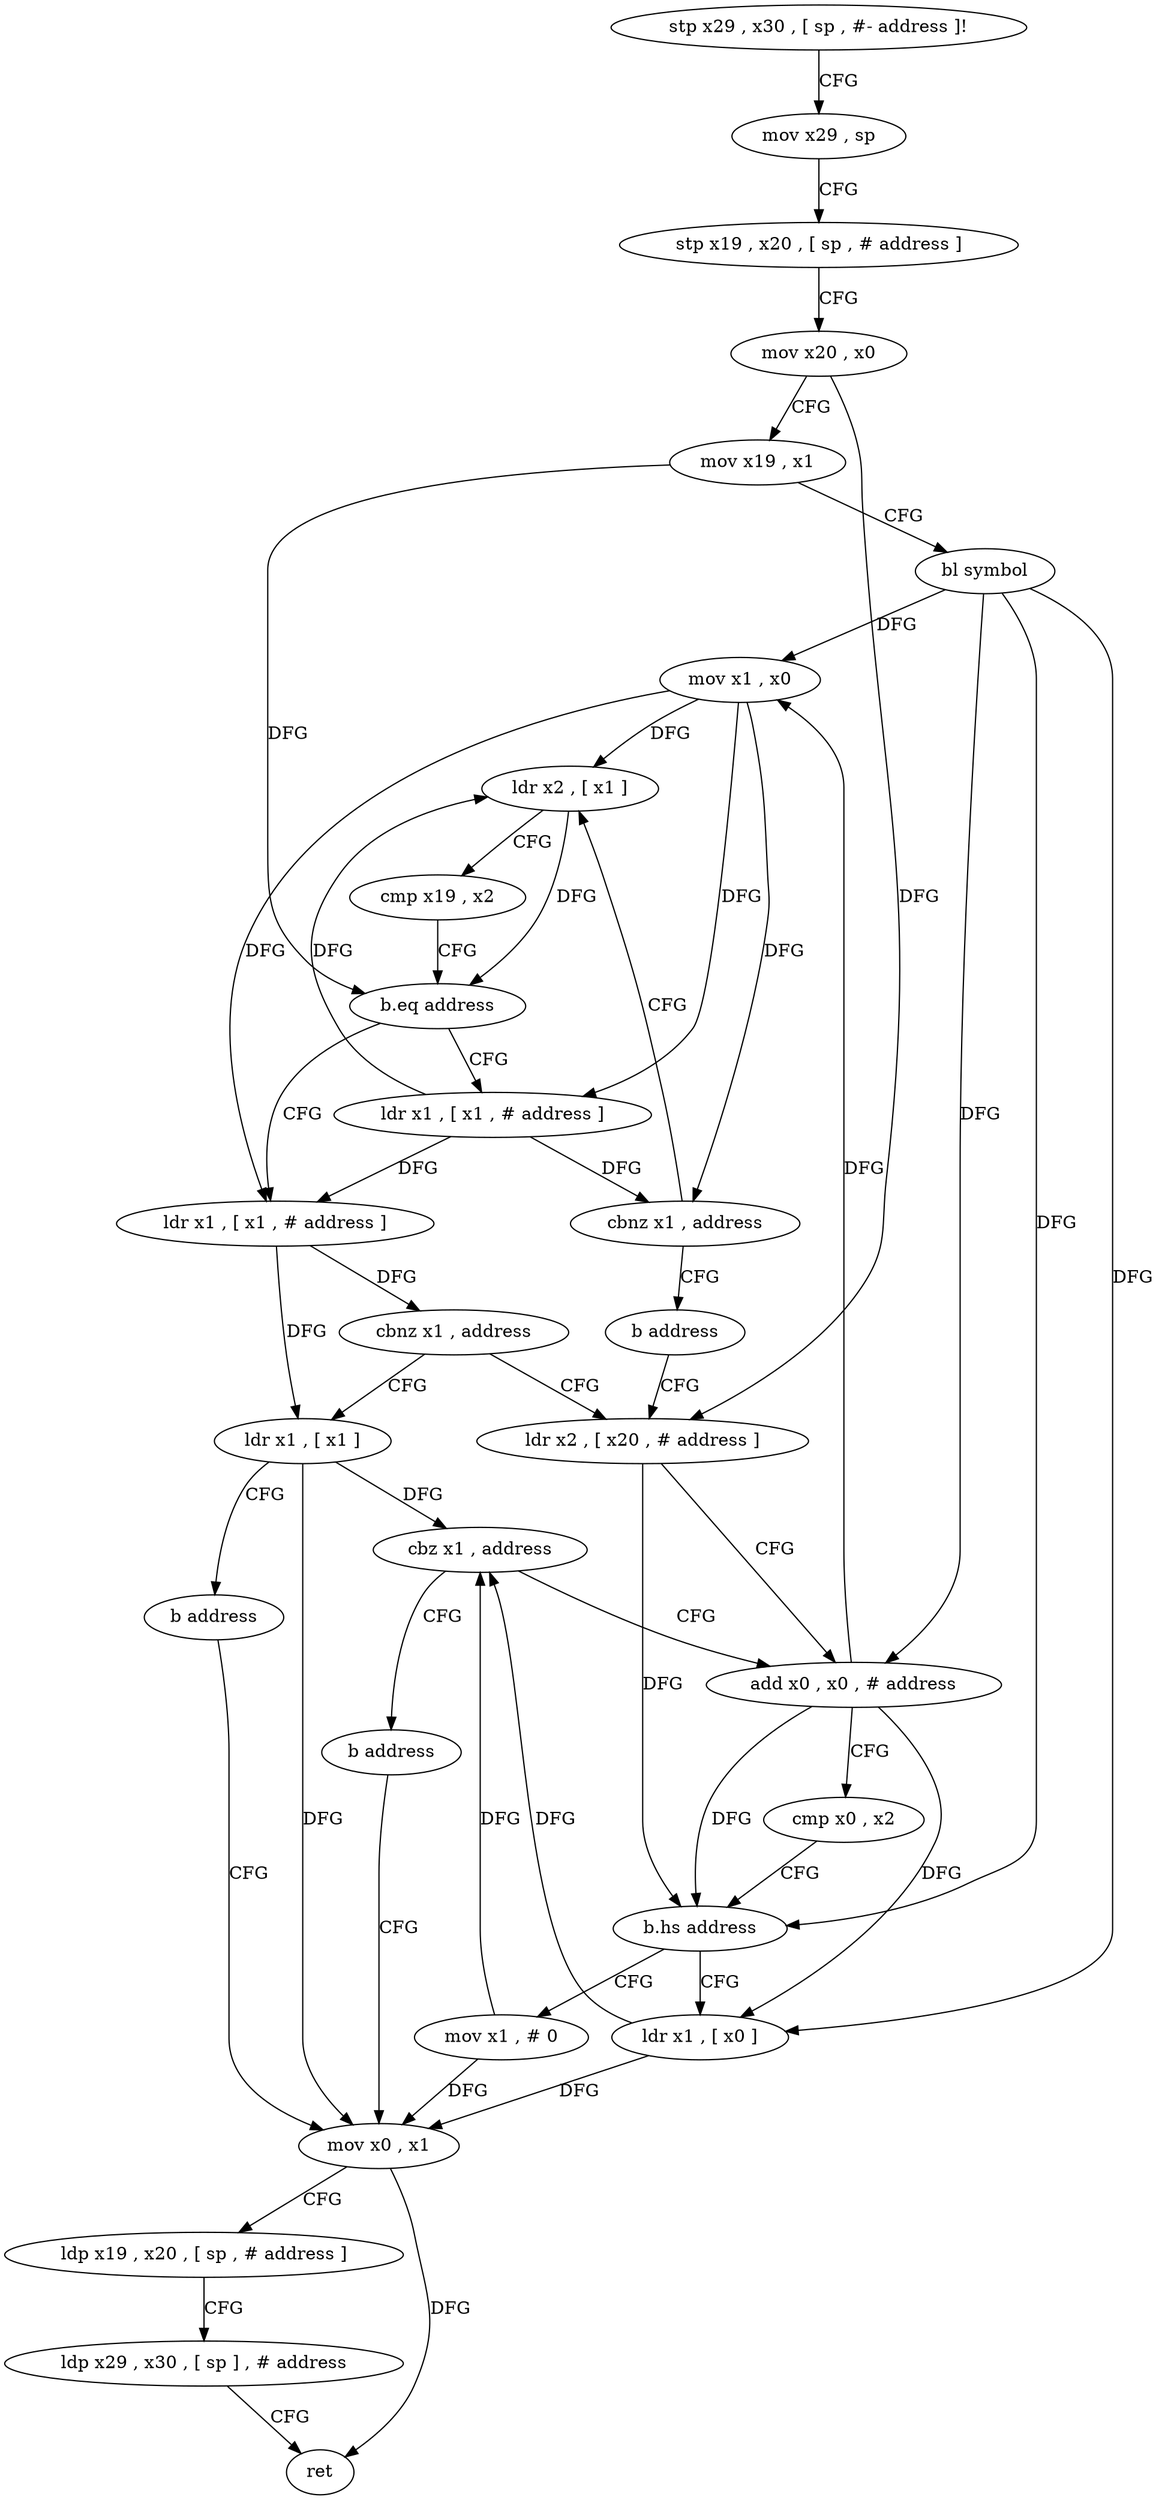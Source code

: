digraph "func" {
"4282228" [label = "stp x29 , x30 , [ sp , #- address ]!" ]
"4282232" [label = "mov x29 , sp" ]
"4282236" [label = "stp x19 , x20 , [ sp , # address ]" ]
"4282240" [label = "mov x20 , x0" ]
"4282244" [label = "mov x19 , x1" ]
"4282248" [label = "bl symbol" ]
"4282252" [label = "mov x1 , x0" ]
"4282256" [label = "ldr x2 , [ x1 ]" ]
"4282280" [label = "ldr x1 , [ x1 , # address ]" ]
"4282284" [label = "cbnz x1 , address" ]
"4282316" [label = "ldr x1 , [ x1 ]" ]
"4282288" [label = "ldr x2 , [ x20 , # address ]" ]
"4282268" [label = "ldr x1 , [ x1 , # address ]" ]
"4282272" [label = "cbnz x1 , address" ]
"4282276" [label = "b address" ]
"4282320" [label = "b address" ]
"4282328" [label = "mov x0 , x1" ]
"4282292" [label = "add x0 , x0 , # address" ]
"4282260" [label = "cmp x19 , x2" ]
"4282264" [label = "b.eq address" ]
"4282332" [label = "ldp x19 , x20 , [ sp , # address ]" ]
"4282336" [label = "ldp x29 , x30 , [ sp ] , # address" ]
"4282340" [label = "ret" ]
"4282324" [label = "mov x1 , # 0" ]
"4282304" [label = "ldr x1 , [ x0 ]" ]
"4282308" [label = "cbz x1 , address" ]
"4282312" [label = "b address" ]
"4282296" [label = "cmp x0 , x2" ]
"4282300" [label = "b.hs address" ]
"4282228" -> "4282232" [ label = "CFG" ]
"4282232" -> "4282236" [ label = "CFG" ]
"4282236" -> "4282240" [ label = "CFG" ]
"4282240" -> "4282244" [ label = "CFG" ]
"4282240" -> "4282288" [ label = "DFG" ]
"4282244" -> "4282248" [ label = "CFG" ]
"4282244" -> "4282264" [ label = "DFG" ]
"4282248" -> "4282252" [ label = "DFG" ]
"4282248" -> "4282292" [ label = "DFG" ]
"4282248" -> "4282300" [ label = "DFG" ]
"4282248" -> "4282304" [ label = "DFG" ]
"4282252" -> "4282256" [ label = "DFG" ]
"4282252" -> "4282280" [ label = "DFG" ]
"4282252" -> "4282268" [ label = "DFG" ]
"4282252" -> "4282272" [ label = "DFG" ]
"4282256" -> "4282260" [ label = "CFG" ]
"4282256" -> "4282264" [ label = "DFG" ]
"4282280" -> "4282284" [ label = "DFG" ]
"4282280" -> "4282316" [ label = "DFG" ]
"4282284" -> "4282316" [ label = "CFG" ]
"4282284" -> "4282288" [ label = "CFG" ]
"4282316" -> "4282320" [ label = "CFG" ]
"4282316" -> "4282328" [ label = "DFG" ]
"4282316" -> "4282308" [ label = "DFG" ]
"4282288" -> "4282292" [ label = "CFG" ]
"4282288" -> "4282300" [ label = "DFG" ]
"4282268" -> "4282272" [ label = "DFG" ]
"4282268" -> "4282256" [ label = "DFG" ]
"4282268" -> "4282280" [ label = "DFG" ]
"4282272" -> "4282256" [ label = "CFG" ]
"4282272" -> "4282276" [ label = "CFG" ]
"4282276" -> "4282288" [ label = "CFG" ]
"4282320" -> "4282328" [ label = "CFG" ]
"4282328" -> "4282332" [ label = "CFG" ]
"4282328" -> "4282340" [ label = "DFG" ]
"4282292" -> "4282296" [ label = "CFG" ]
"4282292" -> "4282252" [ label = "DFG" ]
"4282292" -> "4282300" [ label = "DFG" ]
"4282292" -> "4282304" [ label = "DFG" ]
"4282260" -> "4282264" [ label = "CFG" ]
"4282264" -> "4282280" [ label = "CFG" ]
"4282264" -> "4282268" [ label = "CFG" ]
"4282332" -> "4282336" [ label = "CFG" ]
"4282336" -> "4282340" [ label = "CFG" ]
"4282324" -> "4282328" [ label = "DFG" ]
"4282324" -> "4282308" [ label = "DFG" ]
"4282304" -> "4282308" [ label = "DFG" ]
"4282304" -> "4282328" [ label = "DFG" ]
"4282308" -> "4282292" [ label = "CFG" ]
"4282308" -> "4282312" [ label = "CFG" ]
"4282312" -> "4282328" [ label = "CFG" ]
"4282296" -> "4282300" [ label = "CFG" ]
"4282300" -> "4282324" [ label = "CFG" ]
"4282300" -> "4282304" [ label = "CFG" ]
}
